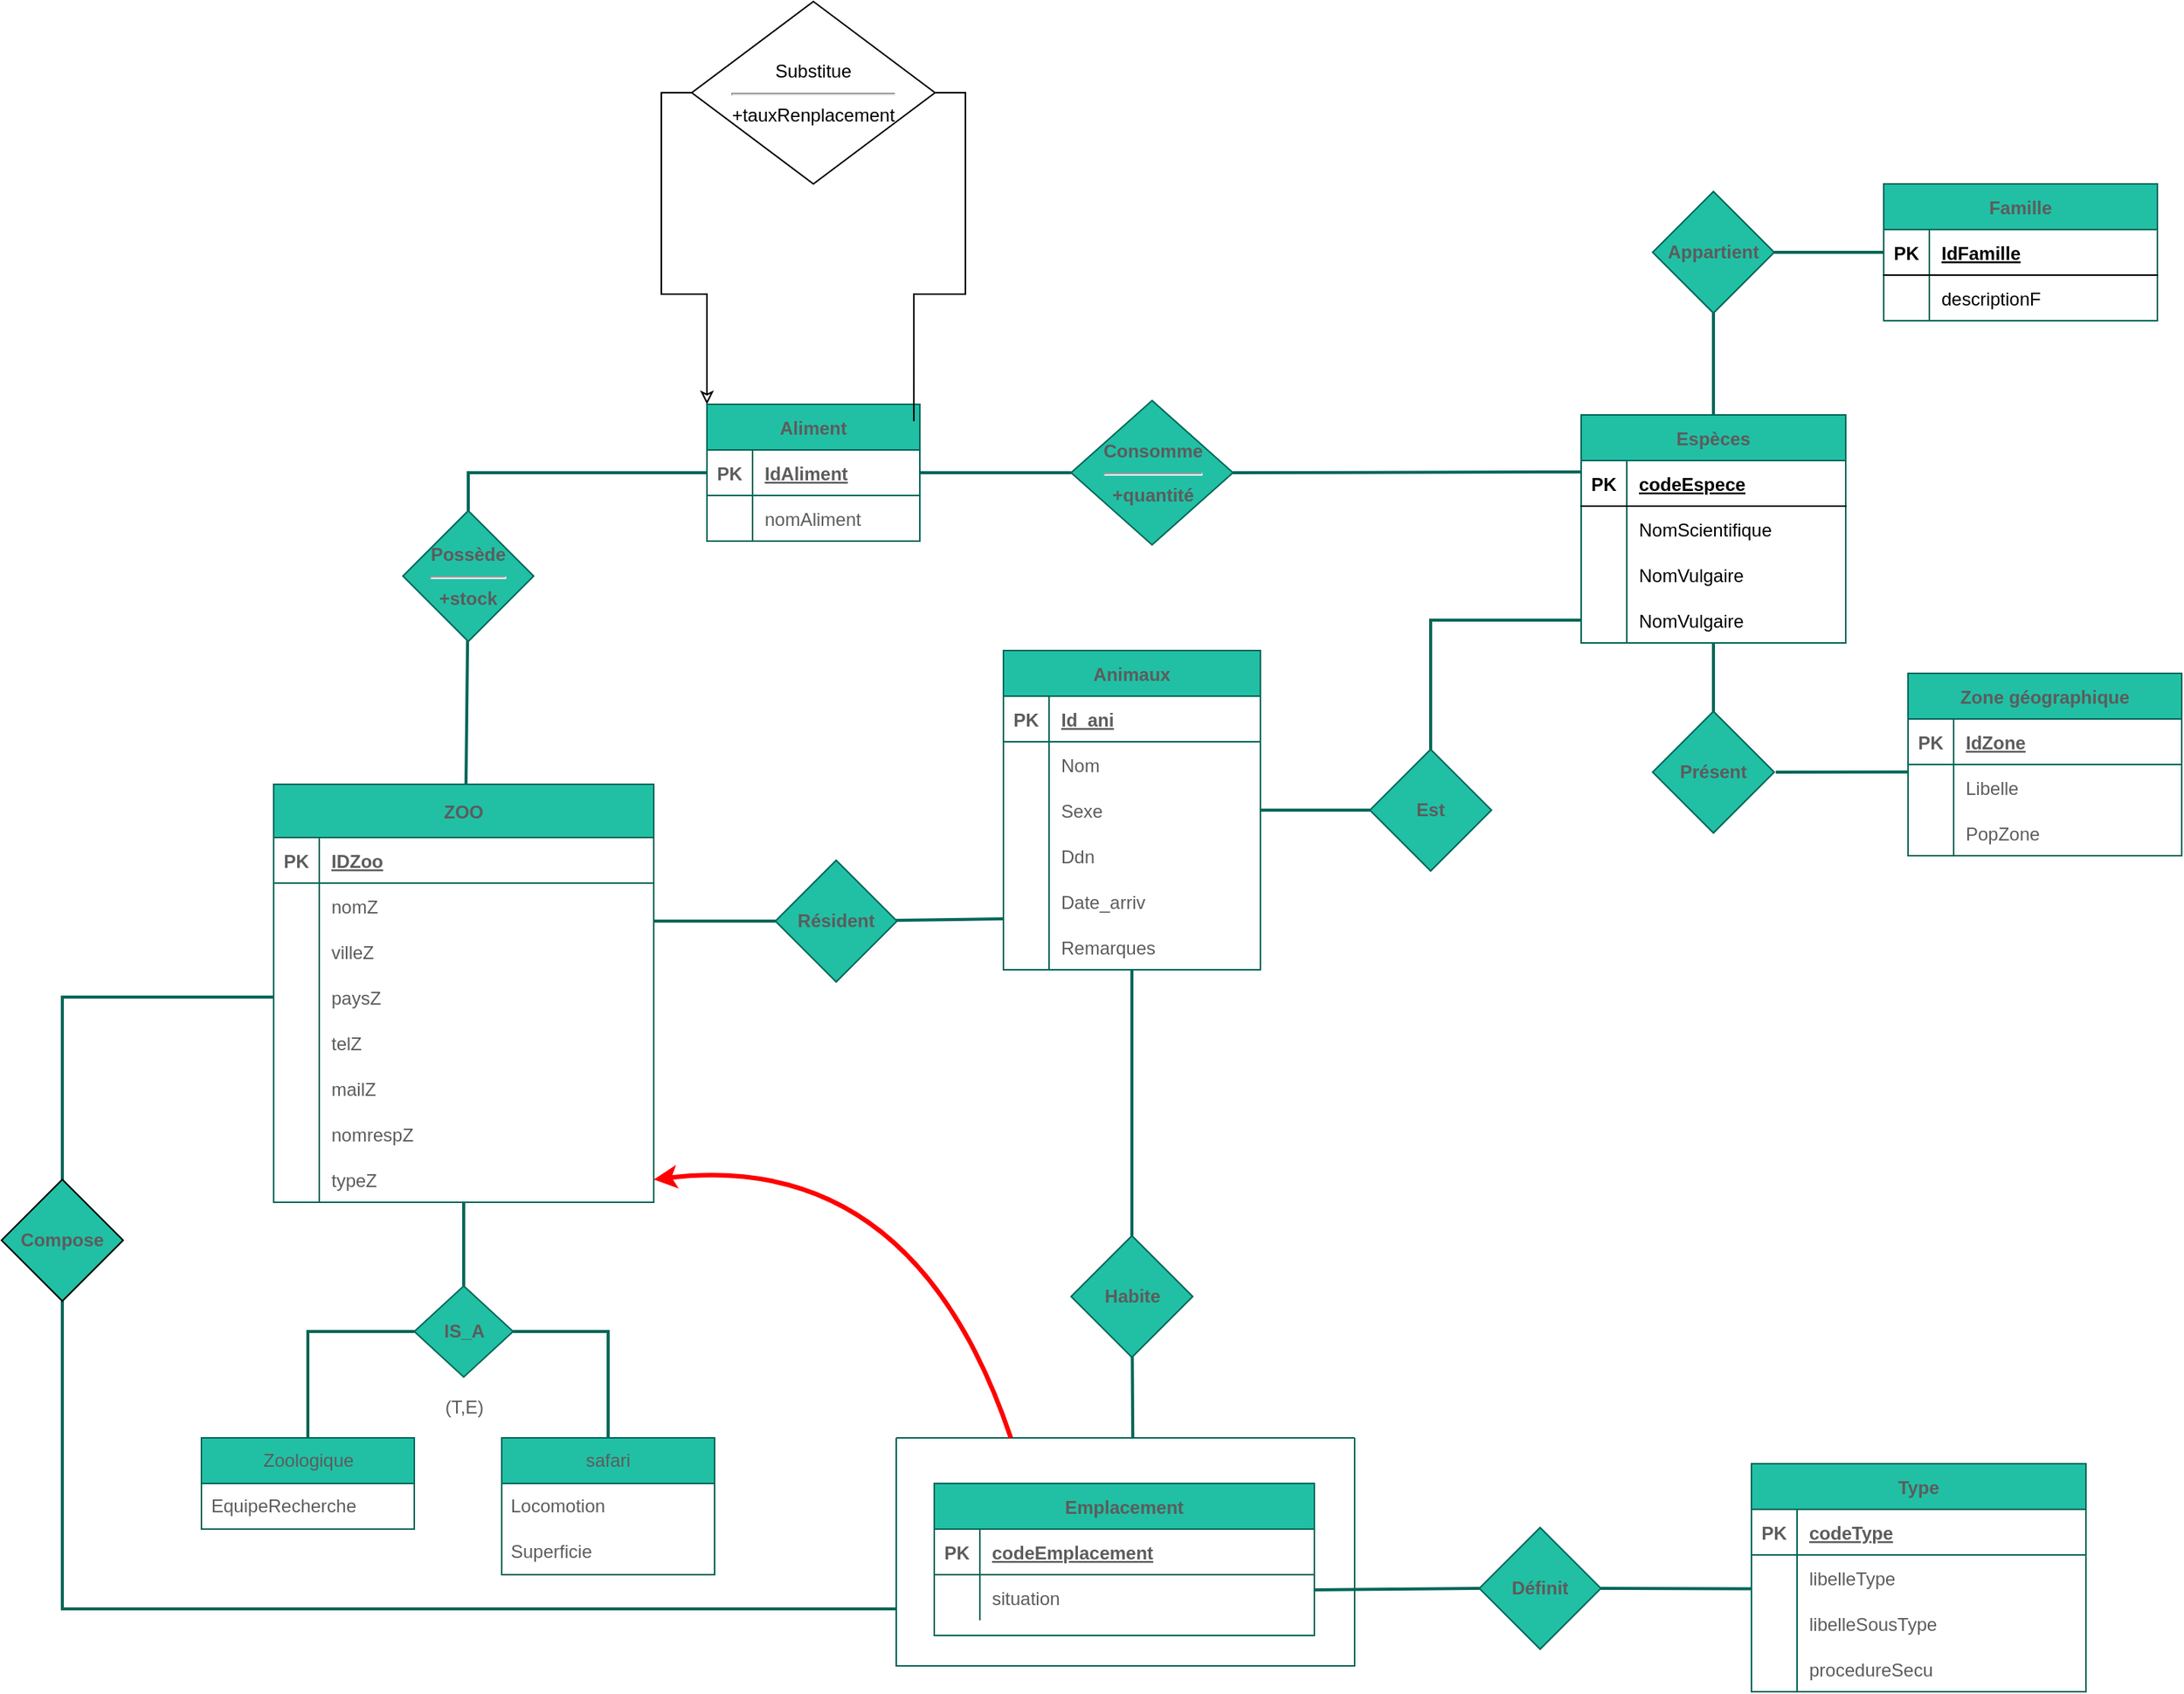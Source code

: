 <mxfile version="20.5.3" type="github">
  <diagram id="R2lEEEUBdFMjLlhIrx00" name="Page-1">
    <mxGraphModel dx="2076" dy="2242" grid="1" gridSize="10" guides="1" tooltips="1" connect="1" arrows="1" fold="1" page="1" pageScale="1" pageWidth="850" pageHeight="1100" math="0" shadow="0" extFonts="Permanent Marker^https://fonts.googleapis.com/css?family=Permanent+Marker">
      <root>
        <mxCell id="0" />
        <mxCell id="1" parent="0" />
        <mxCell id="UgnkNxRl_euw-LzlMS-V-47" value="" style="rounded=0;orthogonalLoop=1;jettySize=auto;html=1;strokeColor=#006658;fontColor=#5C5C5C;endArrow=none;endFill=0;exitX=-0.002;exitY=0.885;exitDx=0;exitDy=0;exitPerimeter=0;strokeWidth=2;" parent="1" source="UgnkNxRl_euw-LzlMS-V-28" target="UgnkNxRl_euw-LzlMS-V-46" edge="1">
          <mxGeometry relative="1" as="geometry">
            <mxPoint x="817.324" y="200.376" as="sourcePoint" />
          </mxGeometry>
        </mxCell>
        <mxCell id="s0JAd9jlDkTwD48N-gX0-216" value="" style="rounded=0;orthogonalLoop=1;jettySize=auto;html=1;strokeColor=#006658;fontColor=#5C5C5C;endArrow=none;endFill=0;strokeWidth=2;entryX=1;entryY=0.5;entryDx=0;entryDy=0;exitX=0;exitY=0.25;exitDx=0;exitDy=0;" parent="1" source="w2s_9szc9VZpl9aqiiQp-160" target="s0JAd9jlDkTwD48N-gX0-215" edge="1">
          <mxGeometry relative="1" as="geometry">
            <mxPoint x="1169" y="-100" as="sourcePoint" />
          </mxGeometry>
        </mxCell>
        <mxCell id="w2s_9szc9VZpl9aqiiQp-124" value="" style="rounded=0;orthogonalLoop=1;jettySize=auto;html=1;strokeColor=#006658;endArrow=none;endFill=0;strokeWidth=2;fontColor=#5C5C5C;" edge="1" parent="1" source="C-vyLk0tnHw3VtMMgP7b-2" target="w2s_9szc9VZpl9aqiiQp-123">
          <mxGeometry relative="1" as="geometry" />
        </mxCell>
        <mxCell id="C-vyLk0tnHw3VtMMgP7b-2" value="Animaux" style="shape=table;startSize=30;container=1;collapsible=1;childLayout=tableLayout;fixedRows=1;rowLines=0;fontStyle=1;align=center;resizeLast=1;fillColor=#21C0A5;strokeColor=#006658;fontColor=#5C5C5C;" parent="1" vertex="1">
          <mxGeometry x="818" y="22" width="169" height="210" as="geometry" />
        </mxCell>
        <mxCell id="C-vyLk0tnHw3VtMMgP7b-3" value="" style="shape=partialRectangle;collapsible=0;dropTarget=0;pointerEvents=0;fillColor=none;points=[[0,0.5],[1,0.5]];portConstraint=eastwest;top=0;left=0;right=0;bottom=1;strokeColor=#006658;fontColor=#5C5C5C;" parent="C-vyLk0tnHw3VtMMgP7b-2" vertex="1">
          <mxGeometry y="30" width="169" height="30" as="geometry" />
        </mxCell>
        <mxCell id="C-vyLk0tnHw3VtMMgP7b-4" value="PK" style="shape=partialRectangle;overflow=hidden;connectable=0;fillColor=none;top=0;left=0;bottom=0;right=0;fontStyle=1;strokeColor=#006658;fontColor=#5C5C5C;" parent="C-vyLk0tnHw3VtMMgP7b-3" vertex="1">
          <mxGeometry width="30" height="30" as="geometry">
            <mxRectangle width="30" height="30" as="alternateBounds" />
          </mxGeometry>
        </mxCell>
        <mxCell id="C-vyLk0tnHw3VtMMgP7b-5" value="Id_ani" style="shape=partialRectangle;overflow=hidden;connectable=0;fillColor=none;top=0;left=0;bottom=0;right=0;align=left;spacingLeft=6;fontStyle=5;strokeColor=#006658;fontColor=#5C5C5C;" parent="C-vyLk0tnHw3VtMMgP7b-3" vertex="1">
          <mxGeometry x="30" width="139" height="30" as="geometry">
            <mxRectangle width="139" height="30" as="alternateBounds" />
          </mxGeometry>
        </mxCell>
        <mxCell id="C-vyLk0tnHw3VtMMgP7b-6" value="" style="shape=partialRectangle;collapsible=0;dropTarget=0;pointerEvents=0;fillColor=none;points=[[0,0.5],[1,0.5]];portConstraint=eastwest;top=0;left=0;right=0;bottom=0;strokeColor=#006658;fontColor=#5C5C5C;" parent="C-vyLk0tnHw3VtMMgP7b-2" vertex="1">
          <mxGeometry y="60" width="169" height="30" as="geometry" />
        </mxCell>
        <mxCell id="C-vyLk0tnHw3VtMMgP7b-7" value="" style="shape=partialRectangle;overflow=hidden;connectable=0;fillColor=none;top=0;left=0;bottom=0;right=0;strokeColor=#006658;fontColor=#5C5C5C;" parent="C-vyLk0tnHw3VtMMgP7b-6" vertex="1">
          <mxGeometry width="30" height="30" as="geometry">
            <mxRectangle width="30" height="30" as="alternateBounds" />
          </mxGeometry>
        </mxCell>
        <mxCell id="C-vyLk0tnHw3VtMMgP7b-8" value="Nom" style="shape=partialRectangle;overflow=hidden;connectable=0;fillColor=none;top=0;left=0;bottom=0;right=0;align=left;spacingLeft=6;strokeColor=#006658;fontColor=#5C5C5C;" parent="C-vyLk0tnHw3VtMMgP7b-6" vertex="1">
          <mxGeometry x="30" width="139" height="30" as="geometry">
            <mxRectangle width="139" height="30" as="alternateBounds" />
          </mxGeometry>
        </mxCell>
        <mxCell id="UgnkNxRl_euw-LzlMS-V-22" style="shape=partialRectangle;collapsible=0;dropTarget=0;pointerEvents=0;fillColor=none;points=[[0,0.5],[1,0.5]];portConstraint=eastwest;top=0;left=0;right=0;bottom=0;strokeColor=#006658;fontColor=#5C5C5C;" parent="C-vyLk0tnHw3VtMMgP7b-2" vertex="1">
          <mxGeometry y="90" width="169" height="30" as="geometry" />
        </mxCell>
        <mxCell id="UgnkNxRl_euw-LzlMS-V-23" style="shape=partialRectangle;overflow=hidden;connectable=0;fillColor=none;top=0;left=0;bottom=0;right=0;strokeColor=#006658;fontColor=#5C5C5C;" parent="UgnkNxRl_euw-LzlMS-V-22" vertex="1">
          <mxGeometry width="30" height="30" as="geometry">
            <mxRectangle width="30" height="30" as="alternateBounds" />
          </mxGeometry>
        </mxCell>
        <mxCell id="UgnkNxRl_euw-LzlMS-V-24" value="Sexe" style="shape=partialRectangle;overflow=hidden;connectable=0;fillColor=none;top=0;left=0;bottom=0;right=0;align=left;spacingLeft=6;strokeColor=#006658;fontColor=#5C5C5C;" parent="UgnkNxRl_euw-LzlMS-V-22" vertex="1">
          <mxGeometry x="30" width="139" height="30" as="geometry">
            <mxRectangle width="139" height="30" as="alternateBounds" />
          </mxGeometry>
        </mxCell>
        <mxCell id="UgnkNxRl_euw-LzlMS-V-25" style="shape=partialRectangle;collapsible=0;dropTarget=0;pointerEvents=0;fillColor=none;points=[[0,0.5],[1,0.5]];portConstraint=eastwest;top=0;left=0;right=0;bottom=0;strokeColor=#006658;fontColor=#5C5C5C;" parent="C-vyLk0tnHw3VtMMgP7b-2" vertex="1">
          <mxGeometry y="120" width="169" height="30" as="geometry" />
        </mxCell>
        <mxCell id="UgnkNxRl_euw-LzlMS-V-26" style="shape=partialRectangle;overflow=hidden;connectable=0;fillColor=none;top=0;left=0;bottom=0;right=0;strokeColor=#006658;fontColor=#5C5C5C;" parent="UgnkNxRl_euw-LzlMS-V-25" vertex="1">
          <mxGeometry width="30" height="30" as="geometry">
            <mxRectangle width="30" height="30" as="alternateBounds" />
          </mxGeometry>
        </mxCell>
        <mxCell id="UgnkNxRl_euw-LzlMS-V-27" value="Ddn" style="shape=partialRectangle;overflow=hidden;connectable=0;fillColor=none;top=0;left=0;bottom=0;right=0;align=left;spacingLeft=6;strokeColor=#006658;fontColor=#5C5C5C;" parent="UgnkNxRl_euw-LzlMS-V-25" vertex="1">
          <mxGeometry x="30" width="139" height="30" as="geometry">
            <mxRectangle width="139" height="30" as="alternateBounds" />
          </mxGeometry>
        </mxCell>
        <mxCell id="UgnkNxRl_euw-LzlMS-V-28" style="shape=partialRectangle;collapsible=0;dropTarget=0;pointerEvents=0;fillColor=none;points=[[0,0.5],[1,0.5]];portConstraint=eastwest;top=0;left=0;right=0;bottom=0;strokeColor=#006658;fontColor=#5C5C5C;" parent="C-vyLk0tnHw3VtMMgP7b-2" vertex="1">
          <mxGeometry y="150" width="169" height="30" as="geometry" />
        </mxCell>
        <mxCell id="UgnkNxRl_euw-LzlMS-V-29" style="shape=partialRectangle;overflow=hidden;connectable=0;fillColor=none;top=0;left=0;bottom=0;right=0;strokeColor=#006658;fontColor=#5C5C5C;" parent="UgnkNxRl_euw-LzlMS-V-28" vertex="1">
          <mxGeometry width="30" height="30" as="geometry">
            <mxRectangle width="30" height="30" as="alternateBounds" />
          </mxGeometry>
        </mxCell>
        <mxCell id="UgnkNxRl_euw-LzlMS-V-30" value="Date_arriv" style="shape=partialRectangle;overflow=hidden;connectable=0;fillColor=none;top=0;left=0;bottom=0;right=0;align=left;spacingLeft=6;strokeColor=#006658;fontColor=#5C5C5C;" parent="UgnkNxRl_euw-LzlMS-V-28" vertex="1">
          <mxGeometry x="30" width="139" height="30" as="geometry">
            <mxRectangle width="139" height="30" as="alternateBounds" />
          </mxGeometry>
        </mxCell>
        <mxCell id="UgnkNxRl_euw-LzlMS-V-31" style="shape=partialRectangle;collapsible=0;dropTarget=0;pointerEvents=0;fillColor=none;points=[[0,0.5],[1,0.5]];portConstraint=eastwest;top=0;left=0;right=0;bottom=0;strokeColor=#006658;fontColor=#5C5C5C;" parent="C-vyLk0tnHw3VtMMgP7b-2" vertex="1">
          <mxGeometry y="180" width="169" height="30" as="geometry" />
        </mxCell>
        <mxCell id="UgnkNxRl_euw-LzlMS-V-32" style="shape=partialRectangle;overflow=hidden;connectable=0;fillColor=none;top=0;left=0;bottom=0;right=0;strokeColor=#006658;fontColor=#5C5C5C;" parent="UgnkNxRl_euw-LzlMS-V-31" vertex="1">
          <mxGeometry width="30" height="30" as="geometry">
            <mxRectangle width="30" height="30" as="alternateBounds" />
          </mxGeometry>
        </mxCell>
        <mxCell id="UgnkNxRl_euw-LzlMS-V-33" value="Remarques" style="shape=partialRectangle;overflow=hidden;connectable=0;fillColor=none;top=0;left=0;bottom=0;right=0;align=left;spacingLeft=6;strokeColor=#006658;fontColor=#5C5C5C;" parent="UgnkNxRl_euw-LzlMS-V-31" vertex="1">
          <mxGeometry x="30" width="139" height="30" as="geometry">
            <mxRectangle width="139" height="30" as="alternateBounds" />
          </mxGeometry>
        </mxCell>
        <mxCell id="s0JAd9jlDkTwD48N-gX0-213" value="" style="rounded=0;orthogonalLoop=1;jettySize=auto;html=1;strokeColor=#006658;fontColor=#5C5C5C;endArrow=none;endFill=0;strokeWidth=2;" parent="1" source="C-vyLk0tnHw3VtMMgP7b-23" target="s0JAd9jlDkTwD48N-gX0-212" edge="1">
          <mxGeometry relative="1" as="geometry" />
        </mxCell>
        <mxCell id="C-vyLk0tnHw3VtMMgP7b-23" value="ZOO" style="shape=table;startSize=35;container=1;collapsible=1;childLayout=tableLayout;fixedRows=1;rowLines=0;fontStyle=1;align=center;resizeLast=1;swimlaneLine=1;fillColor=#21C0A5;strokeColor=#006658;fontColor=#5C5C5C;" parent="1" vertex="1">
          <mxGeometry x="338" y="110" width="250" height="275" as="geometry">
            <mxRectangle x="429" y="110" width="70" height="35" as="alternateBounds" />
          </mxGeometry>
        </mxCell>
        <mxCell id="C-vyLk0tnHw3VtMMgP7b-24" value="" style="shape=partialRectangle;collapsible=0;dropTarget=0;pointerEvents=0;fillColor=none;points=[[0,0.5],[1,0.5]];portConstraint=eastwest;top=0;left=0;right=0;bottom=1;strokeColor=#006658;fontColor=#5C5C5C;" parent="C-vyLk0tnHw3VtMMgP7b-23" vertex="1">
          <mxGeometry y="35" width="250" height="30" as="geometry" />
        </mxCell>
        <mxCell id="C-vyLk0tnHw3VtMMgP7b-25" value="PK" style="shape=partialRectangle;overflow=hidden;connectable=0;fillColor=none;top=0;left=0;bottom=0;right=0;fontStyle=1;strokeColor=#006658;fontColor=#5C5C5C;" parent="C-vyLk0tnHw3VtMMgP7b-24" vertex="1">
          <mxGeometry width="30" height="30" as="geometry">
            <mxRectangle width="30" height="30" as="alternateBounds" />
          </mxGeometry>
        </mxCell>
        <mxCell id="C-vyLk0tnHw3VtMMgP7b-26" value="IDZoo" style="shape=partialRectangle;overflow=hidden;connectable=0;fillColor=none;top=0;left=0;bottom=0;right=0;align=left;spacingLeft=6;fontStyle=5;strokeColor=none;fontColor=#5C5C5C;" parent="C-vyLk0tnHw3VtMMgP7b-24" vertex="1">
          <mxGeometry x="30" width="220" height="30" as="geometry">
            <mxRectangle width="220" height="30" as="alternateBounds" />
          </mxGeometry>
        </mxCell>
        <mxCell id="C-vyLk0tnHw3VtMMgP7b-27" value="" style="shape=partialRectangle;collapsible=0;dropTarget=0;pointerEvents=0;fillColor=none;points=[[0,0.5],[1,0.5]];portConstraint=eastwest;top=0;left=0;right=0;bottom=0;strokeColor=#006658;fontColor=#5C5C5C;" parent="C-vyLk0tnHw3VtMMgP7b-23" vertex="1">
          <mxGeometry y="65" width="250" height="30" as="geometry" />
        </mxCell>
        <mxCell id="C-vyLk0tnHw3VtMMgP7b-28" value="" style="shape=partialRectangle;overflow=hidden;connectable=0;fillColor=none;top=0;left=0;bottom=0;right=0;strokeColor=#006658;fontColor=#5C5C5C;" parent="C-vyLk0tnHw3VtMMgP7b-27" vertex="1">
          <mxGeometry width="30" height="30" as="geometry">
            <mxRectangle width="30" height="30" as="alternateBounds" />
          </mxGeometry>
        </mxCell>
        <mxCell id="C-vyLk0tnHw3VtMMgP7b-29" value="nomZ" style="shape=partialRectangle;overflow=hidden;connectable=0;fillColor=none;top=0;left=0;bottom=0;right=0;align=left;spacingLeft=6;strokeColor=#006658;fontColor=#5C5C5C;" parent="C-vyLk0tnHw3VtMMgP7b-27" vertex="1">
          <mxGeometry x="30" width="220" height="30" as="geometry">
            <mxRectangle width="220" height="30" as="alternateBounds" />
          </mxGeometry>
        </mxCell>
        <mxCell id="ESDIr3o9Sh9uXazMLS4O-23" style="shape=partialRectangle;collapsible=0;dropTarget=0;pointerEvents=0;fillColor=none;points=[[0,0.5],[1,0.5]];portConstraint=eastwest;top=0;left=0;right=0;bottom=0;strokeColor=#006658;fontColor=#5C5C5C;" parent="C-vyLk0tnHw3VtMMgP7b-23" vertex="1">
          <mxGeometry y="95" width="250" height="30" as="geometry" />
        </mxCell>
        <mxCell id="ESDIr3o9Sh9uXazMLS4O-24" style="shape=partialRectangle;overflow=hidden;connectable=0;fillColor=none;top=0;left=0;bottom=0;right=0;strokeColor=#006658;fontColor=#5C5C5C;" parent="ESDIr3o9Sh9uXazMLS4O-23" vertex="1">
          <mxGeometry width="30" height="30" as="geometry">
            <mxRectangle width="30" height="30" as="alternateBounds" />
          </mxGeometry>
        </mxCell>
        <mxCell id="ESDIr3o9Sh9uXazMLS4O-25" value="villeZ" style="shape=partialRectangle;overflow=hidden;connectable=0;fillColor=none;top=0;left=0;bottom=0;right=0;align=left;spacingLeft=6;strokeColor=#006658;fontColor=#5C5C5C;" parent="ESDIr3o9Sh9uXazMLS4O-23" vertex="1">
          <mxGeometry x="30" width="220" height="30" as="geometry">
            <mxRectangle width="220" height="30" as="alternateBounds" />
          </mxGeometry>
        </mxCell>
        <mxCell id="ESDIr3o9Sh9uXazMLS4O-26" style="shape=partialRectangle;collapsible=0;dropTarget=0;pointerEvents=0;fillColor=none;points=[[0,0.5],[1,0.5]];portConstraint=eastwest;top=0;left=0;right=0;bottom=0;strokeColor=#006658;fontColor=#5C5C5C;" parent="C-vyLk0tnHw3VtMMgP7b-23" vertex="1">
          <mxGeometry y="125" width="250" height="30" as="geometry" />
        </mxCell>
        <mxCell id="ESDIr3o9Sh9uXazMLS4O-27" style="shape=partialRectangle;overflow=hidden;connectable=0;fillColor=none;top=0;left=0;bottom=0;right=0;strokeColor=#006658;fontColor=#5C5C5C;" parent="ESDIr3o9Sh9uXazMLS4O-26" vertex="1">
          <mxGeometry width="30" height="30" as="geometry">
            <mxRectangle width="30" height="30" as="alternateBounds" />
          </mxGeometry>
        </mxCell>
        <mxCell id="ESDIr3o9Sh9uXazMLS4O-28" value="paysZ" style="shape=partialRectangle;overflow=hidden;connectable=0;fillColor=none;top=0;left=0;bottom=0;right=0;align=left;spacingLeft=6;strokeColor=#006658;fontColor=#5C5C5C;" parent="ESDIr3o9Sh9uXazMLS4O-26" vertex="1">
          <mxGeometry x="30" width="220" height="30" as="geometry">
            <mxRectangle width="220" height="30" as="alternateBounds" />
          </mxGeometry>
        </mxCell>
        <mxCell id="ESDIr3o9Sh9uXazMLS4O-29" style="shape=partialRectangle;collapsible=0;dropTarget=0;pointerEvents=0;fillColor=none;points=[[0,0.5],[1,0.5]];portConstraint=eastwest;top=0;left=0;right=0;bottom=0;strokeColor=#006658;fontColor=#5C5C5C;" parent="C-vyLk0tnHw3VtMMgP7b-23" vertex="1">
          <mxGeometry y="155" width="250" height="30" as="geometry" />
        </mxCell>
        <mxCell id="ESDIr3o9Sh9uXazMLS4O-30" style="shape=partialRectangle;overflow=hidden;connectable=0;fillColor=none;top=0;left=0;bottom=0;right=0;strokeColor=#006658;fontColor=#5C5C5C;" parent="ESDIr3o9Sh9uXazMLS4O-29" vertex="1">
          <mxGeometry width="30" height="30" as="geometry">
            <mxRectangle width="30" height="30" as="alternateBounds" />
          </mxGeometry>
        </mxCell>
        <mxCell id="ESDIr3o9Sh9uXazMLS4O-31" value="telZ" style="shape=partialRectangle;overflow=hidden;connectable=0;fillColor=none;top=0;left=0;bottom=0;right=0;align=left;spacingLeft=6;strokeColor=#006658;fontColor=#5C5C5C;" parent="ESDIr3o9Sh9uXazMLS4O-29" vertex="1">
          <mxGeometry x="30" width="220" height="30" as="geometry">
            <mxRectangle width="220" height="30" as="alternateBounds" />
          </mxGeometry>
        </mxCell>
        <mxCell id="ESDIr3o9Sh9uXazMLS4O-32" style="shape=partialRectangle;collapsible=0;dropTarget=0;pointerEvents=0;fillColor=none;points=[[0,0.5],[1,0.5]];portConstraint=eastwest;top=0;left=0;right=0;bottom=0;strokeColor=#006658;fontColor=#5C5C5C;" parent="C-vyLk0tnHw3VtMMgP7b-23" vertex="1">
          <mxGeometry y="185" width="250" height="30" as="geometry" />
        </mxCell>
        <mxCell id="ESDIr3o9Sh9uXazMLS4O-33" style="shape=partialRectangle;overflow=hidden;connectable=0;fillColor=none;top=0;left=0;bottom=0;right=0;strokeColor=#006658;fontColor=#5C5C5C;" parent="ESDIr3o9Sh9uXazMLS4O-32" vertex="1">
          <mxGeometry width="30" height="30" as="geometry">
            <mxRectangle width="30" height="30" as="alternateBounds" />
          </mxGeometry>
        </mxCell>
        <mxCell id="ESDIr3o9Sh9uXazMLS4O-34" value="mailZ" style="shape=partialRectangle;overflow=hidden;connectable=0;fillColor=none;top=0;left=0;bottom=0;right=0;align=left;spacingLeft=6;strokeColor=#006658;fontColor=#5C5C5C;" parent="ESDIr3o9Sh9uXazMLS4O-32" vertex="1">
          <mxGeometry x="30" width="220" height="30" as="geometry">
            <mxRectangle width="220" height="30" as="alternateBounds" />
          </mxGeometry>
        </mxCell>
        <mxCell id="ESDIr3o9Sh9uXazMLS4O-35" style="shape=partialRectangle;collapsible=0;dropTarget=0;pointerEvents=0;fillColor=none;points=[[0,0.5],[1,0.5]];portConstraint=eastwest;top=0;left=0;right=0;bottom=0;strokeColor=#006658;fontColor=#5C5C5C;" parent="C-vyLk0tnHw3VtMMgP7b-23" vertex="1">
          <mxGeometry y="215" width="250" height="30" as="geometry" />
        </mxCell>
        <mxCell id="ESDIr3o9Sh9uXazMLS4O-36" style="shape=partialRectangle;overflow=hidden;connectable=0;fillColor=none;top=0;left=0;bottom=0;right=0;strokeColor=#006658;fontColor=#5C5C5C;" parent="ESDIr3o9Sh9uXazMLS4O-35" vertex="1">
          <mxGeometry width="30" height="30" as="geometry">
            <mxRectangle width="30" height="30" as="alternateBounds" />
          </mxGeometry>
        </mxCell>
        <mxCell id="ESDIr3o9Sh9uXazMLS4O-37" value="nomrespZ" style="shape=partialRectangle;overflow=hidden;connectable=0;fillColor=none;top=0;left=0;bottom=0;right=0;align=left;spacingLeft=6;strokeColor=#006658;fontColor=#5C5C5C;" parent="ESDIr3o9Sh9uXazMLS4O-35" vertex="1">
          <mxGeometry x="30" width="220" height="30" as="geometry">
            <mxRectangle width="220" height="30" as="alternateBounds" />
          </mxGeometry>
        </mxCell>
        <mxCell id="ESDIr3o9Sh9uXazMLS4O-38" style="shape=partialRectangle;collapsible=0;dropTarget=0;pointerEvents=0;fillColor=none;points=[[0,0.5],[1,0.5]];portConstraint=eastwest;top=0;left=0;right=0;bottom=0;strokeColor=#006658;fontColor=#5C5C5C;" parent="C-vyLk0tnHw3VtMMgP7b-23" vertex="1">
          <mxGeometry y="245" width="250" height="30" as="geometry" />
        </mxCell>
        <mxCell id="ESDIr3o9Sh9uXazMLS4O-39" style="shape=partialRectangle;overflow=hidden;connectable=0;fillColor=none;top=0;left=0;bottom=0;right=0;strokeColor=#006658;fontColor=#5C5C5C;" parent="ESDIr3o9Sh9uXazMLS4O-38" vertex="1">
          <mxGeometry width="30" height="30" as="geometry">
            <mxRectangle width="30" height="30" as="alternateBounds" />
          </mxGeometry>
        </mxCell>
        <mxCell id="ESDIr3o9Sh9uXazMLS4O-40" value="typeZ" style="shape=partialRectangle;overflow=hidden;connectable=0;fillColor=none;top=0;left=0;bottom=0;right=0;align=left;spacingLeft=6;strokeColor=#006658;fontColor=#5C5C5C;" parent="ESDIr3o9Sh9uXazMLS4O-38" vertex="1">
          <mxGeometry x="30" width="220" height="30" as="geometry">
            <mxRectangle width="220" height="30" as="alternateBounds" />
          </mxGeometry>
        </mxCell>
        <mxCell id="w2s_9szc9VZpl9aqiiQp-188" style="edgeStyle=orthogonalEdgeStyle;rounded=0;orthogonalLoop=1;jettySize=auto;html=1;exitX=0;exitY=0.75;exitDx=0;exitDy=0;endArrow=none;endFill=0;strokeWidth=2;strokeColor=#006658;" edge="1" parent="1" source="x0tD-qIEm475H6sffsPc-1" target="w2s_9szc9VZpl9aqiiQp-189">
          <mxGeometry relative="1" as="geometry">
            <mxPoint x="199" y="450" as="targetPoint" />
          </mxGeometry>
        </mxCell>
        <mxCell id="x0tD-qIEm475H6sffsPc-1" value="" style="swimlane;startSize=0;fillColor=#21C0A5;strokeColor=#006658;fontColor=#5C5C5C;" parent="1" vertex="1">
          <mxGeometry x="747.5" y="540" width="301.5" height="150" as="geometry">
            <mxRectangle x="838.5" y="540" width="50" height="40" as="alternateBounds" />
          </mxGeometry>
        </mxCell>
        <mxCell id="C-vyLk0tnHw3VtMMgP7b-13" value="Emplacement" style="shape=table;startSize=30;container=1;collapsible=1;childLayout=tableLayout;fixedRows=1;rowLines=0;fontStyle=1;align=center;resizeLast=1;fillColor=#21C0A5;strokeColor=#006658;fontColor=#5C5C5C;" parent="x0tD-qIEm475H6sffsPc-1" vertex="1">
          <mxGeometry x="25" y="30" width="250" height="100" as="geometry">
            <mxRectangle x="25" y="30" width="100" height="30" as="alternateBounds" />
          </mxGeometry>
        </mxCell>
        <mxCell id="C-vyLk0tnHw3VtMMgP7b-14" value="" style="shape=partialRectangle;collapsible=0;dropTarget=0;pointerEvents=0;fillColor=none;points=[[0,0.5],[1,0.5]];portConstraint=eastwest;top=0;left=0;right=0;bottom=1;strokeColor=#006658;fontColor=#5C5C5C;" parent="C-vyLk0tnHw3VtMMgP7b-13" vertex="1">
          <mxGeometry y="30" width="250" height="30" as="geometry" />
        </mxCell>
        <mxCell id="C-vyLk0tnHw3VtMMgP7b-15" value="PK" style="shape=partialRectangle;overflow=hidden;connectable=0;fillColor=none;top=0;left=0;bottom=0;right=0;fontStyle=1;strokeColor=#006658;fontColor=#5C5C5C;" parent="C-vyLk0tnHw3VtMMgP7b-14" vertex="1">
          <mxGeometry width="30" height="30" as="geometry">
            <mxRectangle width="30" height="30" as="alternateBounds" />
          </mxGeometry>
        </mxCell>
        <mxCell id="C-vyLk0tnHw3VtMMgP7b-16" value="codeEmplacement" style="shape=partialRectangle;overflow=hidden;connectable=0;fillColor=none;top=0;left=0;bottom=0;right=0;align=left;spacingLeft=6;fontStyle=5;strokeColor=#006658;fontColor=#5C5C5C;" parent="C-vyLk0tnHw3VtMMgP7b-14" vertex="1">
          <mxGeometry x="30" width="220" height="30" as="geometry">
            <mxRectangle width="220" height="30" as="alternateBounds" />
          </mxGeometry>
        </mxCell>
        <mxCell id="C-vyLk0tnHw3VtMMgP7b-17" value="" style="shape=partialRectangle;collapsible=0;dropTarget=0;pointerEvents=0;fillColor=none;points=[[0,0.5],[1,0.5]];portConstraint=eastwest;top=0;left=0;right=0;bottom=0;strokeColor=#006658;fontColor=#5C5C5C;" parent="C-vyLk0tnHw3VtMMgP7b-13" vertex="1">
          <mxGeometry y="60" width="250" height="30" as="geometry" />
        </mxCell>
        <mxCell id="C-vyLk0tnHw3VtMMgP7b-18" value="" style="shape=partialRectangle;overflow=hidden;connectable=0;fillColor=none;top=0;left=0;bottom=0;right=0;strokeColor=#006658;fontColor=#5C5C5C;" parent="C-vyLk0tnHw3VtMMgP7b-17" vertex="1">
          <mxGeometry width="30" height="30" as="geometry">
            <mxRectangle width="30" height="30" as="alternateBounds" />
          </mxGeometry>
        </mxCell>
        <mxCell id="C-vyLk0tnHw3VtMMgP7b-19" value="situation" style="shape=partialRectangle;overflow=hidden;connectable=0;fillColor=none;top=0;left=0;bottom=0;right=0;align=left;spacingLeft=6;strokeColor=#006658;fontColor=#5C5C5C;" parent="C-vyLk0tnHw3VtMMgP7b-17" vertex="1">
          <mxGeometry x="30" width="220" height="30" as="geometry">
            <mxRectangle width="220" height="30" as="alternateBounds" />
          </mxGeometry>
        </mxCell>
        <mxCell id="UgnkNxRl_euw-LzlMS-V-46" value="Résident" style="rhombus;whiteSpace=wrap;html=1;startSize=30;fontStyle=1;fillColor=#21C0A5;strokeColor=#006658;fontColor=#5C5C5C;" parent="1" vertex="1">
          <mxGeometry x="668" y="160" width="80" height="80" as="geometry" />
        </mxCell>
        <mxCell id="UgnkNxRl_euw-LzlMS-V-48" style="edgeStyle=none;rounded=0;orthogonalLoop=1;jettySize=auto;html=1;verticalAlign=middle;labelBorderColor=none;strokeColor=#006658;fontColor=#5C5C5C;endArrow=none;endFill=0;strokeWidth=2;" parent="1" source="UgnkNxRl_euw-LzlMS-V-46" edge="1">
          <mxGeometry relative="1" as="geometry">
            <mxPoint x="588" y="200" as="targetPoint" />
          </mxGeometry>
        </mxCell>
        <mxCell id="s0JAd9jlDkTwD48N-gX0-113" value="Zoologique" style="swimlane;fontStyle=0;childLayout=stackLayout;horizontal=1;startSize=30;horizontalStack=0;resizeParent=1;resizeParentMax=0;resizeLast=0;collapsible=1;marginBottom=0;whiteSpace=wrap;html=1;fillColor=#21C0A5;strokeColor=#006658;fontColor=#5C5C5C;" parent="1" vertex="1">
          <mxGeometry x="290.5" y="540" width="140" height="60" as="geometry" />
        </mxCell>
        <mxCell id="s0JAd9jlDkTwD48N-gX0-114" value="EquipeRecherche" style="text;strokeColor=none;fillColor=none;align=left;verticalAlign=middle;spacingLeft=4;spacingRight=4;overflow=hidden;points=[[0,0.5],[1,0.5]];portConstraint=eastwest;rotatable=0;whiteSpace=wrap;html=1;fontColor=#5C5C5C;" parent="s0JAd9jlDkTwD48N-gX0-113" vertex="1">
          <mxGeometry y="30" width="140" height="30" as="geometry" />
        </mxCell>
        <mxCell id="s0JAd9jlDkTwD48N-gX0-125" style="rounded=0;orthogonalLoop=1;jettySize=auto;html=1;entryX=0.5;entryY=1;entryDx=0;entryDy=0;exitX=0.5;exitY=0;exitDx=0;exitDy=0;startArrow=none;strokeColor=#006658;fontColor=#5C5C5C;endArrow=none;endFill=0;strokeWidth=2;" parent="1" source="s0JAd9jlDkTwD48N-gX0-126" target="C-vyLk0tnHw3VtMMgP7b-23" edge="1">
          <mxGeometry relative="1" as="geometry" />
        </mxCell>
        <mxCell id="s0JAd9jlDkTwD48N-gX0-117" value="safari" style="swimlane;fontStyle=0;childLayout=stackLayout;horizontal=1;startSize=30;horizontalStack=0;resizeParent=1;resizeParentMax=0;resizeLast=0;collapsible=1;marginBottom=0;whiteSpace=wrap;html=1;fillColor=#21C0A5;strokeColor=#006658;fontColor=#5C5C5C;" parent="1" vertex="1">
          <mxGeometry x="488" y="540" width="140" height="90" as="geometry">
            <mxRectangle x="579" y="540" width="70" height="30" as="alternateBounds" />
          </mxGeometry>
        </mxCell>
        <mxCell id="s0JAd9jlDkTwD48N-gX0-118" value="Locomotion" style="text;strokeColor=none;fillColor=none;align=left;verticalAlign=middle;spacingLeft=4;spacingRight=4;overflow=hidden;points=[[0,0.5],[1,0.5]];portConstraint=eastwest;rotatable=0;whiteSpace=wrap;html=1;fontColor=#5C5C5C;" parent="s0JAd9jlDkTwD48N-gX0-117" vertex="1">
          <mxGeometry y="30" width="140" height="30" as="geometry" />
        </mxCell>
        <mxCell id="s0JAd9jlDkTwD48N-gX0-119" value="Superficie" style="text;strokeColor=none;fillColor=none;align=left;verticalAlign=middle;spacingLeft=4;spacingRight=4;overflow=hidden;points=[[0,0.5],[1,0.5]];portConstraint=eastwest;rotatable=0;whiteSpace=wrap;html=1;fontColor=#5C5C5C;" parent="s0JAd9jlDkTwD48N-gX0-117" vertex="1">
          <mxGeometry y="60" width="140" height="30" as="geometry" />
        </mxCell>
        <mxCell id="s0JAd9jlDkTwD48N-gX0-126" value="&lt;b&gt;IS_A&lt;/b&gt;" style="rhombus;whiteSpace=wrap;html=1;fontStyle=0;startSize=30;fillColor=#21C0A5;strokeColor=#006658;fontColor=#5C5C5C;" parent="1" vertex="1">
          <mxGeometry x="430.5" y="440" width="65" height="60" as="geometry" />
        </mxCell>
        <mxCell id="s0JAd9jlDkTwD48N-gX0-128" value="" style="edgeStyle=orthogonalEdgeStyle;rounded=0;orthogonalLoop=1;jettySize=auto;html=1;exitX=0.5;exitY=0;exitDx=0;exitDy=0;endArrow=none;entryX=1;entryY=0.5;entryDx=0;entryDy=0;strokeColor=#006658;fontColor=#5C5C5C;strokeWidth=2;" parent="1" source="s0JAd9jlDkTwD48N-gX0-117" target="s0JAd9jlDkTwD48N-gX0-126" edge="1">
          <mxGeometry relative="1" as="geometry">
            <mxPoint x="558" y="445" as="sourcePoint" />
            <mxPoint x="508" y="380" as="targetPoint" />
          </mxGeometry>
        </mxCell>
        <mxCell id="s0JAd9jlDkTwD48N-gX0-137" value="" style="edgeStyle=orthogonalEdgeStyle;rounded=0;orthogonalLoop=1;jettySize=auto;html=1;exitX=0.5;exitY=0;exitDx=0;exitDy=0;endArrow=none;entryX=0;entryY=0.5;entryDx=0;entryDy=0;strokeColor=#006658;fontColor=#5C5C5C;strokeWidth=2;" parent="1" source="s0JAd9jlDkTwD48N-gX0-113" target="s0JAd9jlDkTwD48N-gX0-126" edge="1">
          <mxGeometry relative="1" as="geometry">
            <mxPoint x="420.5" y="417.5" as="sourcePoint" />
            <mxPoint x="358" y="362.5" as="targetPoint" />
          </mxGeometry>
        </mxCell>
        <mxCell id="s0JAd9jlDkTwD48N-gX0-138" value="(T,E)" style="text;html=1;resizable=0;autosize=1;align=center;verticalAlign=middle;points=[];fillColor=none;strokeColor=none;rounded=0;fontColor=#5C5C5C;" parent="1" vertex="1">
          <mxGeometry x="438" y="505" width="50" height="30" as="geometry" />
        </mxCell>
        <mxCell id="s0JAd9jlDkTwD48N-gX0-198" value="Aliment" style="shape=table;startSize=30;container=1;collapsible=1;childLayout=tableLayout;fixedRows=1;rowLines=0;fontStyle=1;align=center;resizeLast=1;fillColor=#21C0A5;strokeColor=#006658;fontColor=#5C5C5C;" parent="1" vertex="1">
          <mxGeometry x="623" y="-140" width="140" height="90" as="geometry">
            <mxRectangle x="714" y="-140" width="80" height="30" as="alternateBounds" />
          </mxGeometry>
        </mxCell>
        <mxCell id="s0JAd9jlDkTwD48N-gX0-199" value="" style="shape=tableRow;horizontal=0;startSize=0;swimlaneHead=0;swimlaneBody=0;fillColor=none;collapsible=0;dropTarget=0;points=[[0,0.5],[1,0.5]];portConstraint=eastwest;top=0;left=0;right=0;bottom=1;strokeColor=#006658;fontColor=#5C5C5C;" parent="s0JAd9jlDkTwD48N-gX0-198" vertex="1">
          <mxGeometry y="30" width="140" height="30" as="geometry" />
        </mxCell>
        <mxCell id="s0JAd9jlDkTwD48N-gX0-200" value="PK" style="shape=partialRectangle;connectable=0;fillColor=none;top=0;left=0;bottom=0;right=0;fontStyle=1;overflow=hidden;strokeColor=#006658;fontColor=#5C5C5C;" parent="s0JAd9jlDkTwD48N-gX0-199" vertex="1">
          <mxGeometry width="30" height="30" as="geometry">
            <mxRectangle width="30" height="30" as="alternateBounds" />
          </mxGeometry>
        </mxCell>
        <mxCell id="s0JAd9jlDkTwD48N-gX0-201" value="IdAliment" style="shape=partialRectangle;connectable=0;fillColor=none;top=0;left=0;bottom=0;right=0;align=left;spacingLeft=6;fontStyle=5;overflow=hidden;strokeColor=#006658;fontColor=#5C5C5C;" parent="s0JAd9jlDkTwD48N-gX0-199" vertex="1">
          <mxGeometry x="30" width="110" height="30" as="geometry">
            <mxRectangle width="110" height="30" as="alternateBounds" />
          </mxGeometry>
        </mxCell>
        <mxCell id="s0JAd9jlDkTwD48N-gX0-202" value="" style="shape=tableRow;horizontal=0;startSize=0;swimlaneHead=0;swimlaneBody=0;fillColor=none;collapsible=0;dropTarget=0;points=[[0,0.5],[1,0.5]];portConstraint=eastwest;top=0;left=0;right=0;bottom=0;strokeColor=#006658;fontColor=#5C5C5C;" parent="s0JAd9jlDkTwD48N-gX0-198" vertex="1">
          <mxGeometry y="60" width="140" height="30" as="geometry" />
        </mxCell>
        <mxCell id="s0JAd9jlDkTwD48N-gX0-203" value="" style="shape=partialRectangle;connectable=0;fillColor=none;top=0;left=0;bottom=0;right=0;editable=1;overflow=hidden;strokeColor=#006658;fontColor=#5C5C5C;" parent="s0JAd9jlDkTwD48N-gX0-202" vertex="1">
          <mxGeometry width="30" height="30" as="geometry">
            <mxRectangle width="30" height="30" as="alternateBounds" />
          </mxGeometry>
        </mxCell>
        <mxCell id="s0JAd9jlDkTwD48N-gX0-204" value="nomAliment" style="shape=partialRectangle;connectable=0;fillColor=none;top=0;left=0;bottom=0;right=0;align=left;spacingLeft=6;overflow=hidden;strokeColor=#006658;fontColor=#5C5C5C;" parent="s0JAd9jlDkTwD48N-gX0-202" vertex="1">
          <mxGeometry x="30" width="110" height="30" as="geometry">
            <mxRectangle width="110" height="30" as="alternateBounds" />
          </mxGeometry>
        </mxCell>
        <mxCell id="s0JAd9jlDkTwD48N-gX0-214" style="edgeStyle=orthogonalEdgeStyle;rounded=0;orthogonalLoop=1;jettySize=auto;html=1;entryX=0;entryY=0.5;entryDx=0;entryDy=0;strokeColor=#006658;fontColor=#5C5C5C;endArrow=none;endFill=0;strokeWidth=2;" parent="1" source="s0JAd9jlDkTwD48N-gX0-212" target="s0JAd9jlDkTwD48N-gX0-199" edge="1">
          <mxGeometry relative="1" as="geometry" />
        </mxCell>
        <mxCell id="s0JAd9jlDkTwD48N-gX0-212" value="Possède&lt;hr&gt;+stock" style="rhombus;whiteSpace=wrap;html=1;startSize=35;fontStyle=1;fillColor=#21C0A5;strokeColor=#006658;fontColor=#5C5C5C;" parent="1" vertex="1">
          <mxGeometry x="423" y="-70" width="86" height="86" as="geometry" />
        </mxCell>
        <mxCell id="s0JAd9jlDkTwD48N-gX0-217" style="rounded=0;orthogonalLoop=1;jettySize=auto;html=1;entryX=1;entryY=0.5;entryDx=0;entryDy=0;strokeColor=#006658;fontColor=#5C5C5C;endArrow=none;endFill=0;strokeWidth=2;" parent="1" source="s0JAd9jlDkTwD48N-gX0-215" target="s0JAd9jlDkTwD48N-gX0-199" edge="1">
          <mxGeometry relative="1" as="geometry" />
        </mxCell>
        <mxCell id="s0JAd9jlDkTwD48N-gX0-215" value="Consomme&lt;hr&gt;+quantité" style="rhombus;whiteSpace=wrap;html=1;startSize=30;fontStyle=1;fillColor=#21C0A5;strokeColor=#006658;fontColor=#5C5C5C;" parent="1" vertex="1">
          <mxGeometry x="862.5" y="-142.5" width="106.5" height="95" as="geometry" />
        </mxCell>
        <mxCell id="s0JAd9jlDkTwD48N-gX0-226" value="Zone géographique" style="shape=table;startSize=30;container=1;collapsible=1;childLayout=tableLayout;fixedRows=1;rowLines=0;fontStyle=1;align=center;resizeLast=1;fillColor=#21C0A5;strokeColor=#006658;fontColor=#5C5C5C;" parent="1" vertex="1">
          <mxGeometry x="1413" y="37" width="180" height="120" as="geometry" />
        </mxCell>
        <mxCell id="s0JAd9jlDkTwD48N-gX0-227" value="" style="shape=tableRow;horizontal=0;startSize=0;swimlaneHead=0;swimlaneBody=0;fillColor=none;collapsible=0;dropTarget=0;points=[[0,0.5],[1,0.5]];portConstraint=eastwest;top=0;left=0;right=0;bottom=1;strokeColor=#006658;fontColor=#5C5C5C;" parent="s0JAd9jlDkTwD48N-gX0-226" vertex="1">
          <mxGeometry y="30" width="180" height="30" as="geometry" />
        </mxCell>
        <mxCell id="s0JAd9jlDkTwD48N-gX0-228" value="PK" style="shape=partialRectangle;connectable=0;fillColor=none;top=0;left=0;bottom=0;right=0;fontStyle=1;overflow=hidden;strokeColor=#006658;fontColor=#5C5C5C;" parent="s0JAd9jlDkTwD48N-gX0-227" vertex="1">
          <mxGeometry width="30" height="30" as="geometry">
            <mxRectangle width="30" height="30" as="alternateBounds" />
          </mxGeometry>
        </mxCell>
        <mxCell id="s0JAd9jlDkTwD48N-gX0-229" value="IdZone" style="shape=partialRectangle;connectable=0;fillColor=none;top=0;left=0;bottom=0;right=0;align=left;spacingLeft=6;fontStyle=5;overflow=hidden;strokeColor=#006658;fontColor=#5C5C5C;" parent="s0JAd9jlDkTwD48N-gX0-227" vertex="1">
          <mxGeometry x="30" width="150" height="30" as="geometry">
            <mxRectangle width="150" height="30" as="alternateBounds" />
          </mxGeometry>
        </mxCell>
        <mxCell id="s0JAd9jlDkTwD48N-gX0-230" value="" style="shape=tableRow;horizontal=0;startSize=0;swimlaneHead=0;swimlaneBody=0;fillColor=none;collapsible=0;dropTarget=0;points=[[0,0.5],[1,0.5]];portConstraint=eastwest;top=0;left=0;right=0;bottom=0;strokeColor=#006658;fontColor=#5C5C5C;" parent="s0JAd9jlDkTwD48N-gX0-226" vertex="1">
          <mxGeometry y="60" width="180" height="30" as="geometry" />
        </mxCell>
        <mxCell id="s0JAd9jlDkTwD48N-gX0-231" value="" style="shape=partialRectangle;connectable=0;fillColor=none;top=0;left=0;bottom=0;right=0;editable=1;overflow=hidden;strokeColor=#006658;fontColor=#5C5C5C;" parent="s0JAd9jlDkTwD48N-gX0-230" vertex="1">
          <mxGeometry width="30" height="30" as="geometry">
            <mxRectangle width="30" height="30" as="alternateBounds" />
          </mxGeometry>
        </mxCell>
        <mxCell id="s0JAd9jlDkTwD48N-gX0-232" value="Libelle" style="shape=partialRectangle;connectable=0;fillColor=none;top=0;left=0;bottom=0;right=0;align=left;spacingLeft=6;overflow=hidden;strokeColor=#006658;fontColor=#5C5C5C;" parent="s0JAd9jlDkTwD48N-gX0-230" vertex="1">
          <mxGeometry x="30" width="150" height="30" as="geometry">
            <mxRectangle width="150" height="30" as="alternateBounds" />
          </mxGeometry>
        </mxCell>
        <mxCell id="s0JAd9jlDkTwD48N-gX0-233" value="" style="shape=tableRow;horizontal=0;startSize=0;swimlaneHead=0;swimlaneBody=0;fillColor=none;collapsible=0;dropTarget=0;points=[[0,0.5],[1,0.5]];portConstraint=eastwest;top=0;left=0;right=0;bottom=0;strokeColor=#006658;fontColor=#5C5C5C;" parent="s0JAd9jlDkTwD48N-gX0-226" vertex="1">
          <mxGeometry y="90" width="180" height="30" as="geometry" />
        </mxCell>
        <mxCell id="s0JAd9jlDkTwD48N-gX0-234" value="" style="shape=partialRectangle;connectable=0;fillColor=none;top=0;left=0;bottom=0;right=0;editable=1;overflow=hidden;strokeColor=#006658;fontColor=#5C5C5C;" parent="s0JAd9jlDkTwD48N-gX0-233" vertex="1">
          <mxGeometry width="30" height="30" as="geometry">
            <mxRectangle width="30" height="30" as="alternateBounds" />
          </mxGeometry>
        </mxCell>
        <mxCell id="s0JAd9jlDkTwD48N-gX0-235" value="PopZone" style="shape=partialRectangle;connectable=0;fillColor=none;top=0;left=0;bottom=0;right=0;align=left;spacingLeft=6;overflow=hidden;strokeColor=#006658;fontColor=#5C5C5C;" parent="s0JAd9jlDkTwD48N-gX0-233" vertex="1">
          <mxGeometry x="30" width="150" height="30" as="geometry">
            <mxRectangle width="150" height="30" as="alternateBounds" />
          </mxGeometry>
        </mxCell>
        <mxCell id="s0JAd9jlDkTwD48N-gX0-241" style="rounded=0;orthogonalLoop=1;jettySize=auto;html=1;entryX=0;entryY=0.163;entryDx=0;entryDy=0;entryPerimeter=0;endArrow=none;endFill=0;strokeColor=#006658;fontColor=#5C5C5C;strokeWidth=2;" parent="1" target="s0JAd9jlDkTwD48N-gX0-230" edge="1">
          <mxGeometry relative="1" as="geometry">
            <mxPoint x="1325.965" y="101.965" as="sourcePoint" />
          </mxGeometry>
        </mxCell>
        <mxCell id="_4XjCUPg8P919YB3Dd5R-5" style="edgeStyle=none;rounded=0;orthogonalLoop=1;jettySize=auto;html=1;exitX=0.5;exitY=0;exitDx=0;exitDy=0;strokeColor=#006658;strokeWidth=2;fontColor=#5C5C5C;endArrow=none;endFill=0;fillColor=#21C0A5;" edge="1" parent="1" source="s0JAd9jlDkTwD48N-gX0-239" target="w2s_9szc9VZpl9aqiiQp-173">
          <mxGeometry relative="1" as="geometry" />
        </mxCell>
        <mxCell id="s0JAd9jlDkTwD48N-gX0-239" value="Présent" style="rhombus;whiteSpace=wrap;html=1;startSize=30;fontStyle=1;fillColor=#21C0A5;strokeColor=#006658;fontColor=#5C5C5C;" parent="1" vertex="1">
          <mxGeometry x="1245" y="62" width="80" height="80" as="geometry" />
        </mxCell>
        <mxCell id="w2s_9szc9VZpl9aqiiQp-125" style="rounded=0;orthogonalLoop=1;jettySize=auto;html=1;strokeColor=#006658;endArrow=none;endFill=0;strokeWidth=2;fontColor=#5C5C5C;entryX=0.516;entryY=0;entryDx=0;entryDy=0;entryPerimeter=0;" edge="1" parent="1" source="w2s_9szc9VZpl9aqiiQp-123" target="x0tD-qIEm475H6sffsPc-1">
          <mxGeometry relative="1" as="geometry">
            <mxPoint x="903" y="530" as="targetPoint" />
          </mxGeometry>
        </mxCell>
        <mxCell id="w2s_9szc9VZpl9aqiiQp-123" value="Habite" style="rhombus;whiteSpace=wrap;html=1;fillColor=#21C0A5;strokeColor=#006658;fontColor=#5C5C5C;startSize=30;fontStyle=1;" vertex="1" parent="1">
          <mxGeometry x="862.5" y="407" width="80" height="80" as="geometry" />
        </mxCell>
        <mxCell id="w2s_9szc9VZpl9aqiiQp-130" value="" style="curved=1;endArrow=classic;html=1;rounded=0;entryX=1;entryY=0.5;entryDx=0;entryDy=0;exitX=0.25;exitY=0;exitDx=0;exitDy=0;strokeColor=#FF0000;strokeWidth=3;fontColor=#5C5C5C;" edge="1" parent="1" source="x0tD-qIEm475H6sffsPc-1" target="ESDIr3o9Sh9uXazMLS4O-38">
          <mxGeometry width="50" height="50" relative="1" as="geometry">
            <mxPoint x="739" y="370" as="sourcePoint" />
            <mxPoint x="789" y="320" as="targetPoint" />
            <Array as="points">
              <mxPoint x="759" y="350" />
            </Array>
          </mxGeometry>
        </mxCell>
        <mxCell id="w2s_9szc9VZpl9aqiiQp-145" value="" style="rounded=0;orthogonalLoop=1;jettySize=auto;html=1;endArrow=none;endFill=0;strokeColor=#006658;fontColor=#5C5C5C;exitX=0.001;exitY=0.742;exitDx=0;exitDy=0;exitPerimeter=0;entryX=1;entryY=0.5;entryDx=0;entryDy=0;strokeWidth=2;" edge="1" parent="1" source="w2s_9szc9VZpl9aqiiQp-135" target="w2s_9szc9VZpl9aqiiQp-144">
          <mxGeometry relative="1" as="geometry" />
        </mxCell>
        <mxCell id="w2s_9szc9VZpl9aqiiQp-131" value="Type" style="shape=table;startSize=30;container=1;collapsible=1;childLayout=tableLayout;fixedRows=1;rowLines=0;fontStyle=1;align=center;resizeLast=1;fillColor=#21C0A5;strokeColor=#006658;fontColor=#5C5C5C;" vertex="1" parent="1">
          <mxGeometry x="1310" y="557" width="220" height="150" as="geometry">
            <mxRectangle x="1401" y="557" width="70" height="30" as="alternateBounds" />
          </mxGeometry>
        </mxCell>
        <mxCell id="w2s_9szc9VZpl9aqiiQp-132" value="" style="shape=tableRow;horizontal=0;startSize=0;swimlaneHead=0;swimlaneBody=0;fillColor=none;collapsible=0;dropTarget=0;points=[[0,0.5],[1,0.5]];portConstraint=eastwest;top=0;left=0;right=0;bottom=1;strokeColor=#006658;fontColor=#5C5C5C;" vertex="1" parent="w2s_9szc9VZpl9aqiiQp-131">
          <mxGeometry y="30" width="220" height="30" as="geometry" />
        </mxCell>
        <mxCell id="w2s_9szc9VZpl9aqiiQp-133" value="PK" style="shape=partialRectangle;connectable=0;fillColor=none;top=0;left=0;bottom=0;right=0;fontStyle=1;overflow=hidden;strokeColor=#006658;fontColor=#5C5C5C;" vertex="1" parent="w2s_9szc9VZpl9aqiiQp-132">
          <mxGeometry width="30" height="30" as="geometry">
            <mxRectangle width="30" height="30" as="alternateBounds" />
          </mxGeometry>
        </mxCell>
        <mxCell id="w2s_9szc9VZpl9aqiiQp-134" value="codeType" style="shape=partialRectangle;connectable=0;fillColor=none;top=0;left=0;bottom=0;right=0;align=left;spacingLeft=6;fontStyle=5;overflow=hidden;strokeColor=#006658;fontColor=#5C5C5C;" vertex="1" parent="w2s_9szc9VZpl9aqiiQp-132">
          <mxGeometry x="30" width="190" height="30" as="geometry">
            <mxRectangle width="190" height="30" as="alternateBounds" />
          </mxGeometry>
        </mxCell>
        <mxCell id="w2s_9szc9VZpl9aqiiQp-135" value="" style="shape=tableRow;horizontal=0;startSize=0;swimlaneHead=0;swimlaneBody=0;fillColor=none;collapsible=0;dropTarget=0;points=[[0,0.5],[1,0.5]];portConstraint=eastwest;top=0;left=0;right=0;bottom=0;strokeColor=#006658;fontColor=#5C5C5C;" vertex="1" parent="w2s_9szc9VZpl9aqiiQp-131">
          <mxGeometry y="60" width="220" height="30" as="geometry" />
        </mxCell>
        <mxCell id="w2s_9szc9VZpl9aqiiQp-136" value="" style="shape=partialRectangle;connectable=0;fillColor=none;top=0;left=0;bottom=0;right=0;editable=1;overflow=hidden;strokeColor=#006658;fontColor=#5C5C5C;" vertex="1" parent="w2s_9szc9VZpl9aqiiQp-135">
          <mxGeometry width="30" height="30" as="geometry">
            <mxRectangle width="30" height="30" as="alternateBounds" />
          </mxGeometry>
        </mxCell>
        <mxCell id="w2s_9szc9VZpl9aqiiQp-137" value="libelleType" style="shape=partialRectangle;connectable=0;fillColor=none;top=0;left=0;bottom=0;right=0;align=left;spacingLeft=6;overflow=hidden;strokeColor=#006658;fontColor=#5C5C5C;" vertex="1" parent="w2s_9szc9VZpl9aqiiQp-135">
          <mxGeometry x="30" width="190" height="30" as="geometry">
            <mxRectangle width="190" height="30" as="alternateBounds" />
          </mxGeometry>
        </mxCell>
        <mxCell id="w2s_9szc9VZpl9aqiiQp-138" value="" style="shape=tableRow;horizontal=0;startSize=0;swimlaneHead=0;swimlaneBody=0;fillColor=none;collapsible=0;dropTarget=0;points=[[0,0.5],[1,0.5]];portConstraint=eastwest;top=0;left=0;right=0;bottom=0;strokeColor=#006658;fontColor=#5C5C5C;" vertex="1" parent="w2s_9szc9VZpl9aqiiQp-131">
          <mxGeometry y="90" width="220" height="30" as="geometry" />
        </mxCell>
        <mxCell id="w2s_9szc9VZpl9aqiiQp-139" value="" style="shape=partialRectangle;connectable=0;fillColor=none;top=0;left=0;bottom=0;right=0;editable=1;overflow=hidden;strokeColor=#006658;fontColor=#5C5C5C;" vertex="1" parent="w2s_9szc9VZpl9aqiiQp-138">
          <mxGeometry width="30" height="30" as="geometry">
            <mxRectangle width="30" height="30" as="alternateBounds" />
          </mxGeometry>
        </mxCell>
        <mxCell id="w2s_9szc9VZpl9aqiiQp-140" value="libelleSousType" style="shape=partialRectangle;connectable=0;fillColor=none;top=0;left=0;bottom=0;right=0;align=left;spacingLeft=6;overflow=hidden;strokeColor=#006658;fontColor=#5C5C5C;" vertex="1" parent="w2s_9szc9VZpl9aqiiQp-138">
          <mxGeometry x="30" width="190" height="30" as="geometry">
            <mxRectangle width="190" height="30" as="alternateBounds" />
          </mxGeometry>
        </mxCell>
        <mxCell id="w2s_9szc9VZpl9aqiiQp-141" value="" style="shape=tableRow;horizontal=0;startSize=0;swimlaneHead=0;swimlaneBody=0;fillColor=none;collapsible=0;dropTarget=0;points=[[0,0.5],[1,0.5]];portConstraint=eastwest;top=0;left=0;right=0;bottom=0;strokeColor=#006658;fontColor=#5C5C5C;" vertex="1" parent="w2s_9szc9VZpl9aqiiQp-131">
          <mxGeometry y="120" width="220" height="30" as="geometry" />
        </mxCell>
        <mxCell id="w2s_9szc9VZpl9aqiiQp-142" value="" style="shape=partialRectangle;connectable=0;fillColor=none;top=0;left=0;bottom=0;right=0;editable=1;overflow=hidden;strokeColor=#006658;fontColor=#5C5C5C;" vertex="1" parent="w2s_9szc9VZpl9aqiiQp-141">
          <mxGeometry width="30" height="30" as="geometry">
            <mxRectangle width="30" height="30" as="alternateBounds" />
          </mxGeometry>
        </mxCell>
        <mxCell id="w2s_9szc9VZpl9aqiiQp-143" value="procedureSecu" style="shape=partialRectangle;connectable=0;fillColor=none;top=0;left=0;bottom=0;right=0;align=left;spacingLeft=6;overflow=hidden;strokeColor=#006658;fontColor=#5C5C5C;" vertex="1" parent="w2s_9szc9VZpl9aqiiQp-141">
          <mxGeometry x="30" width="190" height="30" as="geometry">
            <mxRectangle width="190" height="30" as="alternateBounds" />
          </mxGeometry>
        </mxCell>
        <mxCell id="w2s_9szc9VZpl9aqiiQp-146" value="" style="rounded=0;orthogonalLoop=1;jettySize=auto;html=1;endArrow=none;endFill=0;entryX=0.998;entryY=0.334;entryDx=0;entryDy=0;strokeColor=#006658;fontColor=#5C5C5C;exitX=0;exitY=0.5;exitDx=0;exitDy=0;entryPerimeter=0;strokeWidth=2;" edge="1" parent="1" source="w2s_9szc9VZpl9aqiiQp-144" target="C-vyLk0tnHw3VtMMgP7b-17">
          <mxGeometry relative="1" as="geometry">
            <mxPoint x="1139" y="640" as="sourcePoint" />
            <mxPoint x="1022.5" y="639" as="targetPoint" />
          </mxGeometry>
        </mxCell>
        <mxCell id="w2s_9szc9VZpl9aqiiQp-144" value="Définit" style="rhombus;whiteSpace=wrap;html=1;startSize=30;fontStyle=1;fillColor=#21C0A5;strokeColor=#006658;fontColor=#5C5C5C;" vertex="1" parent="1">
          <mxGeometry x="1131" y="599" width="80" height="80" as="geometry" />
        </mxCell>
        <mxCell id="w2s_9szc9VZpl9aqiiQp-177" value="" style="rounded=0;orthogonalLoop=1;jettySize=auto;html=1;endArrow=none;endFill=0;strokeColor=#006658;strokeWidth=2;" edge="1" parent="1" source="w2s_9szc9VZpl9aqiiQp-147" target="w2s_9szc9VZpl9aqiiQp-176">
          <mxGeometry relative="1" as="geometry" />
        </mxCell>
        <mxCell id="w2s_9szc9VZpl9aqiiQp-147" value="Famille" style="shape=table;startSize=30;container=1;collapsible=1;childLayout=tableLayout;fixedRows=1;rowLines=0;fontStyle=1;align=center;resizeLast=1;fillColor=#21C0A5;strokeColor=#006658;fontColor=#5C5C5C;" vertex="1" parent="1">
          <mxGeometry x="1397" y="-285" width="180" height="90" as="geometry" />
        </mxCell>
        <mxCell id="w2s_9szc9VZpl9aqiiQp-148" value="" style="shape=tableRow;horizontal=0;startSize=0;swimlaneHead=0;swimlaneBody=0;fillColor=none;collapsible=0;dropTarget=0;points=[[0,0.5],[1,0.5]];portConstraint=eastwest;top=0;left=0;right=0;bottom=1;" vertex="1" parent="w2s_9szc9VZpl9aqiiQp-147">
          <mxGeometry y="30" width="180" height="30" as="geometry" />
        </mxCell>
        <mxCell id="w2s_9szc9VZpl9aqiiQp-149" value="PK" style="shape=partialRectangle;connectable=0;fillColor=none;top=0;left=0;bottom=0;right=0;fontStyle=1;overflow=hidden;" vertex="1" parent="w2s_9szc9VZpl9aqiiQp-148">
          <mxGeometry width="30" height="30" as="geometry">
            <mxRectangle width="30" height="30" as="alternateBounds" />
          </mxGeometry>
        </mxCell>
        <mxCell id="w2s_9szc9VZpl9aqiiQp-150" value="IdFamille" style="shape=partialRectangle;connectable=0;fillColor=none;top=0;left=0;bottom=0;right=0;align=left;spacingLeft=6;fontStyle=5;overflow=hidden;" vertex="1" parent="w2s_9szc9VZpl9aqiiQp-148">
          <mxGeometry x="30" width="150" height="30" as="geometry">
            <mxRectangle width="150" height="30" as="alternateBounds" />
          </mxGeometry>
        </mxCell>
        <mxCell id="w2s_9szc9VZpl9aqiiQp-151" value="" style="shape=tableRow;horizontal=0;startSize=0;swimlaneHead=0;swimlaneBody=0;fillColor=none;collapsible=0;dropTarget=0;points=[[0,0.5],[1,0.5]];portConstraint=eastwest;top=0;left=0;right=0;bottom=0;" vertex="1" parent="w2s_9szc9VZpl9aqiiQp-147">
          <mxGeometry y="60" width="180" height="30" as="geometry" />
        </mxCell>
        <mxCell id="w2s_9szc9VZpl9aqiiQp-152" value="" style="shape=partialRectangle;connectable=0;fillColor=none;top=0;left=0;bottom=0;right=0;editable=1;overflow=hidden;" vertex="1" parent="w2s_9szc9VZpl9aqiiQp-151">
          <mxGeometry width="30" height="30" as="geometry">
            <mxRectangle width="30" height="30" as="alternateBounds" />
          </mxGeometry>
        </mxCell>
        <mxCell id="w2s_9szc9VZpl9aqiiQp-153" value="descriptionF" style="shape=partialRectangle;connectable=0;fillColor=none;top=0;left=0;bottom=0;right=0;align=left;spacingLeft=6;overflow=hidden;" vertex="1" parent="w2s_9szc9VZpl9aqiiQp-151">
          <mxGeometry x="30" width="150" height="30" as="geometry">
            <mxRectangle width="150" height="30" as="alternateBounds" />
          </mxGeometry>
        </mxCell>
        <mxCell id="w2s_9szc9VZpl9aqiiQp-160" value="Espèces" style="shape=table;startSize=30;container=1;collapsible=1;childLayout=tableLayout;fixedRows=1;rowLines=0;fontStyle=1;align=center;resizeLast=1;fillColor=#21C0A5;strokeColor=#006658;fontColor=#5C5C5C;" vertex="1" parent="1">
          <mxGeometry x="1198" y="-133" width="174" height="150" as="geometry" />
        </mxCell>
        <mxCell id="w2s_9szc9VZpl9aqiiQp-161" value="" style="shape=tableRow;horizontal=0;startSize=0;swimlaneHead=0;swimlaneBody=0;fillColor=none;collapsible=0;dropTarget=0;points=[[0,0.5],[1,0.5]];portConstraint=eastwest;top=0;left=0;right=0;bottom=1;" vertex="1" parent="w2s_9szc9VZpl9aqiiQp-160">
          <mxGeometry y="30" width="174" height="30" as="geometry" />
        </mxCell>
        <mxCell id="w2s_9szc9VZpl9aqiiQp-162" value="PK" style="shape=partialRectangle;connectable=0;fillColor=none;top=0;left=0;bottom=0;right=0;fontStyle=1;overflow=hidden;" vertex="1" parent="w2s_9szc9VZpl9aqiiQp-161">
          <mxGeometry width="30" height="30" as="geometry">
            <mxRectangle width="30" height="30" as="alternateBounds" />
          </mxGeometry>
        </mxCell>
        <mxCell id="w2s_9szc9VZpl9aqiiQp-163" value="codeEspece" style="shape=partialRectangle;connectable=0;fillColor=none;top=0;left=0;bottom=0;right=0;align=left;spacingLeft=6;fontStyle=5;overflow=hidden;" vertex="1" parent="w2s_9szc9VZpl9aqiiQp-161">
          <mxGeometry x="30" width="144" height="30" as="geometry">
            <mxRectangle width="144" height="30" as="alternateBounds" />
          </mxGeometry>
        </mxCell>
        <mxCell id="w2s_9szc9VZpl9aqiiQp-164" value="" style="shape=tableRow;horizontal=0;startSize=0;swimlaneHead=0;swimlaneBody=0;fillColor=none;collapsible=0;dropTarget=0;points=[[0,0.5],[1,0.5]];portConstraint=eastwest;top=0;left=0;right=0;bottom=0;" vertex="1" parent="w2s_9szc9VZpl9aqiiQp-160">
          <mxGeometry y="60" width="174" height="30" as="geometry" />
        </mxCell>
        <mxCell id="w2s_9szc9VZpl9aqiiQp-165" value="" style="shape=partialRectangle;connectable=0;fillColor=none;top=0;left=0;bottom=0;right=0;editable=1;overflow=hidden;" vertex="1" parent="w2s_9szc9VZpl9aqiiQp-164">
          <mxGeometry width="30" height="30" as="geometry">
            <mxRectangle width="30" height="30" as="alternateBounds" />
          </mxGeometry>
        </mxCell>
        <mxCell id="w2s_9szc9VZpl9aqiiQp-166" value="NomScientifique" style="shape=partialRectangle;connectable=0;fillColor=none;top=0;left=0;bottom=0;right=0;align=left;spacingLeft=6;overflow=hidden;" vertex="1" parent="w2s_9szc9VZpl9aqiiQp-164">
          <mxGeometry x="30" width="144" height="30" as="geometry">
            <mxRectangle width="144" height="30" as="alternateBounds" />
          </mxGeometry>
        </mxCell>
        <mxCell id="w2s_9szc9VZpl9aqiiQp-167" value="" style="shape=tableRow;horizontal=0;startSize=0;swimlaneHead=0;swimlaneBody=0;fillColor=none;collapsible=0;dropTarget=0;points=[[0,0.5],[1,0.5]];portConstraint=eastwest;top=0;left=0;right=0;bottom=0;" vertex="1" parent="w2s_9szc9VZpl9aqiiQp-160">
          <mxGeometry y="90" width="174" height="30" as="geometry" />
        </mxCell>
        <mxCell id="w2s_9szc9VZpl9aqiiQp-168" value="" style="shape=partialRectangle;connectable=0;fillColor=none;top=0;left=0;bottom=0;right=0;editable=1;overflow=hidden;" vertex="1" parent="w2s_9szc9VZpl9aqiiQp-167">
          <mxGeometry width="30" height="30" as="geometry">
            <mxRectangle width="30" height="30" as="alternateBounds" />
          </mxGeometry>
        </mxCell>
        <mxCell id="w2s_9szc9VZpl9aqiiQp-169" value="NomVulgaire" style="shape=partialRectangle;connectable=0;fillColor=none;top=0;left=0;bottom=0;right=0;align=left;spacingLeft=6;overflow=hidden;" vertex="1" parent="w2s_9szc9VZpl9aqiiQp-167">
          <mxGeometry x="30" width="144" height="30" as="geometry">
            <mxRectangle width="144" height="30" as="alternateBounds" />
          </mxGeometry>
        </mxCell>
        <mxCell id="w2s_9szc9VZpl9aqiiQp-173" value="" style="shape=tableRow;horizontal=0;startSize=0;swimlaneHead=0;swimlaneBody=0;fillColor=none;collapsible=0;dropTarget=0;points=[[0,0.5],[1,0.5]];portConstraint=eastwest;top=0;left=0;right=0;bottom=0;" vertex="1" parent="w2s_9szc9VZpl9aqiiQp-160">
          <mxGeometry y="120" width="174" height="30" as="geometry" />
        </mxCell>
        <mxCell id="w2s_9szc9VZpl9aqiiQp-174" value="" style="shape=partialRectangle;connectable=0;fillColor=none;top=0;left=0;bottom=0;right=0;editable=1;overflow=hidden;" vertex="1" parent="w2s_9szc9VZpl9aqiiQp-173">
          <mxGeometry width="30" height="30" as="geometry">
            <mxRectangle width="30" height="30" as="alternateBounds" />
          </mxGeometry>
        </mxCell>
        <mxCell id="w2s_9szc9VZpl9aqiiQp-175" value="NomVulgaire" style="shape=partialRectangle;connectable=0;fillColor=none;top=0;left=0;bottom=0;right=0;align=left;spacingLeft=6;overflow=hidden;" vertex="1" parent="w2s_9szc9VZpl9aqiiQp-173">
          <mxGeometry x="30" width="144" height="30" as="geometry">
            <mxRectangle width="144" height="30" as="alternateBounds" />
          </mxGeometry>
        </mxCell>
        <mxCell id="w2s_9szc9VZpl9aqiiQp-178" style="rounded=0;orthogonalLoop=1;jettySize=auto;html=1;exitX=0.5;exitY=1;exitDx=0;exitDy=0;endArrow=none;endFill=0;strokeColor=#006658;strokeWidth=2;" edge="1" parent="1" source="w2s_9szc9VZpl9aqiiQp-176" target="w2s_9szc9VZpl9aqiiQp-160">
          <mxGeometry relative="1" as="geometry" />
        </mxCell>
        <mxCell id="w2s_9szc9VZpl9aqiiQp-176" value="&lt;font color=&quot;#5c5c5c&quot;&gt;Appartient&lt;/font&gt;" style="rhombus;whiteSpace=wrap;html=1;startSize=30;fontStyle=1;fillColor=#21C0A5;strokeColor=#006658;" vertex="1" parent="1">
          <mxGeometry x="1245" y="-280" width="80" height="80" as="geometry" />
        </mxCell>
        <mxCell id="w2s_9szc9VZpl9aqiiQp-190" style="edgeStyle=orthogonalEdgeStyle;rounded=0;orthogonalLoop=1;jettySize=auto;html=1;entryX=0;entryY=0.5;entryDx=0;entryDy=0;endArrow=none;endFill=0;strokeColor=#006658;strokeWidth=2;" edge="1" parent="1" source="w2s_9szc9VZpl9aqiiQp-189" target="ESDIr3o9Sh9uXazMLS4O-26">
          <mxGeometry relative="1" as="geometry" />
        </mxCell>
        <mxCell id="w2s_9szc9VZpl9aqiiQp-189" value="&lt;b&gt;&lt;font color=&quot;#5c5c5c&quot;&gt;Compose&lt;/font&gt;&lt;/b&gt;" style="rhombus;whiteSpace=wrap;html=1;fillColor=#21C0A5;" vertex="1" parent="1">
          <mxGeometry x="159" y="370" width="80" height="80" as="geometry" />
        </mxCell>
        <mxCell id="_4XjCUPg8P919YB3Dd5R-6" style="edgeStyle=orthogonalEdgeStyle;rounded=0;orthogonalLoop=1;jettySize=auto;html=1;exitX=0;exitY=0.5;exitDx=0;exitDy=0;entryX=1;entryY=0.5;entryDx=0;entryDy=0;strokeColor=#006658;strokeWidth=2;fontColor=#5C5C5C;endArrow=none;endFill=0;fillColor=#21C0A5;startArrow=none;" edge="1" parent="1" source="w2s_9szc9VZpl9aqiiQp-191" target="UgnkNxRl_euw-LzlMS-V-22">
          <mxGeometry relative="1" as="geometry" />
        </mxCell>
        <mxCell id="w2s_9szc9VZpl9aqiiQp-191" value="&lt;b&gt;&lt;font color=&quot;#5c5c5c&quot;&gt;Est&lt;/font&gt;&lt;/b&gt;" style="rhombus;whiteSpace=wrap;html=1;strokeColor=#006658;fillColor=#21C0A5;" vertex="1" parent="1">
          <mxGeometry x="1059" y="87" width="80" height="80" as="geometry" />
        </mxCell>
        <mxCell id="w2s_9szc9VZpl9aqiiQp-192" value="" style="edgeStyle=orthogonalEdgeStyle;rounded=0;orthogonalLoop=1;jettySize=auto;html=1;exitX=0;exitY=0.5;exitDx=0;exitDy=0;entryX=0.5;entryY=0;entryDx=0;entryDy=0;strokeColor=#006658;strokeWidth=2;fontColor=#5C5C5C;endArrow=none;endFill=0;fillColor=#21C0A5;" edge="1" parent="1" source="w2s_9szc9VZpl9aqiiQp-173" target="w2s_9szc9VZpl9aqiiQp-191">
          <mxGeometry relative="1" as="geometry">
            <mxPoint x="1198" y="-45" as="sourcePoint" />
            <mxPoint x="987" y="127" as="targetPoint" />
            <Array as="points">
              <mxPoint x="1099" y="2" />
            </Array>
          </mxGeometry>
        </mxCell>
        <mxCell id="w2s_9szc9VZpl9aqiiQp-197" style="edgeStyle=orthogonalEdgeStyle;rounded=0;orthogonalLoop=1;jettySize=auto;html=1;exitX=1;exitY=0.5;exitDx=0;exitDy=0;entryX=0.972;entryY=0.124;entryDx=0;entryDy=0;entryPerimeter=0;fontSize=12;endArrow=none;endFill=0;" edge="1" parent="1" source="w2s_9szc9VZpl9aqiiQp-196" target="s0JAd9jlDkTwD48N-gX0-198">
          <mxGeometry relative="1" as="geometry" />
        </mxCell>
        <mxCell id="w2s_9szc9VZpl9aqiiQp-198" style="edgeStyle=orthogonalEdgeStyle;rounded=0;orthogonalLoop=1;jettySize=auto;html=1;entryX=0;entryY=0;entryDx=0;entryDy=0;fontSize=12;endArrow=classic;endFill=0;exitX=0;exitY=0.5;exitDx=0;exitDy=0;" edge="1" parent="1" source="w2s_9szc9VZpl9aqiiQp-196" target="s0JAd9jlDkTwD48N-gX0-198">
          <mxGeometry relative="1" as="geometry" />
        </mxCell>
        <mxCell id="w2s_9szc9VZpl9aqiiQp-196" value="Substitue&lt;hr&gt;+tauxRenplacement" style="shape=rhombus;perimeter=rhombusPerimeter;whiteSpace=wrap;html=1;align=center;fontSize=12;" vertex="1" parent="1">
          <mxGeometry x="613" y="-405" width="160" height="120" as="geometry" />
        </mxCell>
      </root>
    </mxGraphModel>
  </diagram>
</mxfile>

